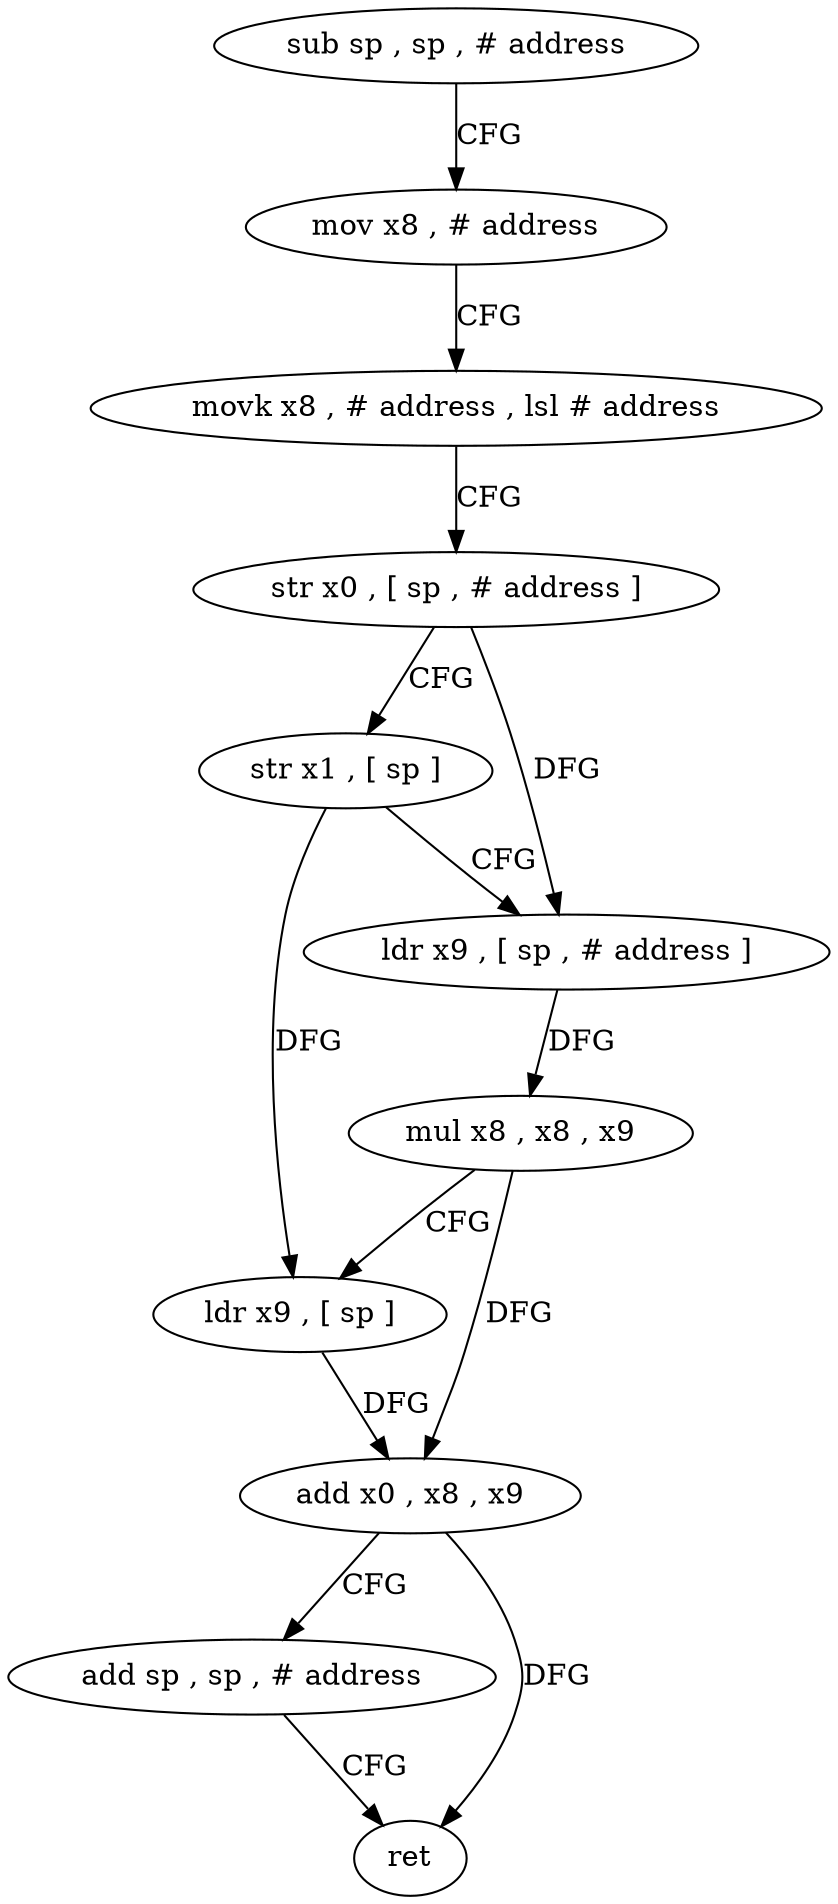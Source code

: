 digraph "func" {
"4253144" [label = "sub sp , sp , # address" ]
"4253148" [label = "mov x8 , # address" ]
"4253152" [label = "movk x8 , # address , lsl # address" ]
"4253156" [label = "str x0 , [ sp , # address ]" ]
"4253160" [label = "str x1 , [ sp ]" ]
"4253164" [label = "ldr x9 , [ sp , # address ]" ]
"4253168" [label = "mul x8 , x8 , x9" ]
"4253172" [label = "ldr x9 , [ sp ]" ]
"4253176" [label = "add x0 , x8 , x9" ]
"4253180" [label = "add sp , sp , # address" ]
"4253184" [label = "ret" ]
"4253144" -> "4253148" [ label = "CFG" ]
"4253148" -> "4253152" [ label = "CFG" ]
"4253152" -> "4253156" [ label = "CFG" ]
"4253156" -> "4253160" [ label = "CFG" ]
"4253156" -> "4253164" [ label = "DFG" ]
"4253160" -> "4253164" [ label = "CFG" ]
"4253160" -> "4253172" [ label = "DFG" ]
"4253164" -> "4253168" [ label = "DFG" ]
"4253168" -> "4253172" [ label = "CFG" ]
"4253168" -> "4253176" [ label = "DFG" ]
"4253172" -> "4253176" [ label = "DFG" ]
"4253176" -> "4253180" [ label = "CFG" ]
"4253176" -> "4253184" [ label = "DFG" ]
"4253180" -> "4253184" [ label = "CFG" ]
}

